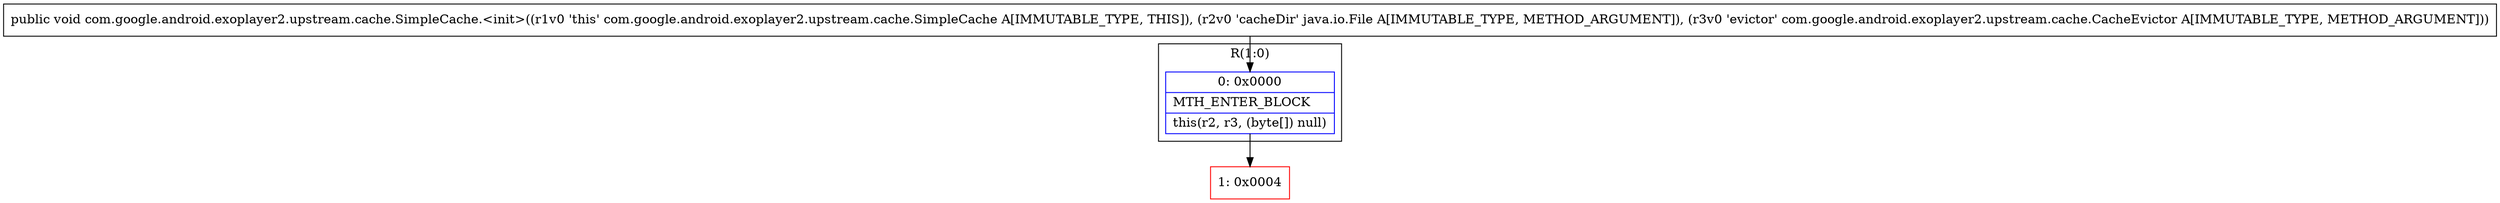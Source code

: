 digraph "CFG forcom.google.android.exoplayer2.upstream.cache.SimpleCache.\<init\>(Ljava\/io\/File;Lcom\/google\/android\/exoplayer2\/upstream\/cache\/CacheEvictor;)V" {
subgraph cluster_Region_2027431913 {
label = "R(1:0)";
node [shape=record,color=blue];
Node_0 [shape=record,label="{0\:\ 0x0000|MTH_ENTER_BLOCK\l|this(r2, r3, (byte[]) null)\l}"];
}
Node_1 [shape=record,color=red,label="{1\:\ 0x0004}"];
MethodNode[shape=record,label="{public void com.google.android.exoplayer2.upstream.cache.SimpleCache.\<init\>((r1v0 'this' com.google.android.exoplayer2.upstream.cache.SimpleCache A[IMMUTABLE_TYPE, THIS]), (r2v0 'cacheDir' java.io.File A[IMMUTABLE_TYPE, METHOD_ARGUMENT]), (r3v0 'evictor' com.google.android.exoplayer2.upstream.cache.CacheEvictor A[IMMUTABLE_TYPE, METHOD_ARGUMENT])) }"];
MethodNode -> Node_0;
Node_0 -> Node_1;
}

